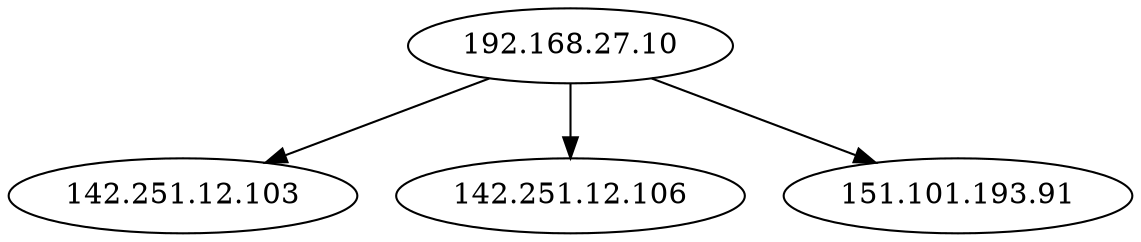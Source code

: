 digraph NWTraffic_update {
  "192.168.27.10" [degree=84, in_degree=0, out_degree=84, activity_score=1.00, total_connections=84];
  "142.251.12.103" [degree=4, in_degree=4, out_degree=0, activity_score=0.34, total_connections=4];
  "192.168.27.10" -> "142.251.12.103" [protocol_UNKNOWN=0.00,protocol_TCP=1.00,protocol_UDP=0.00,protocol_ICMP=0.00,timestamp_sin=0.79,timestamp_cos=-0.62,src_port_type=0.50,dst_port_type=0.00,conn_state_successful=1.00,conn_state_rejected_reset=0.00,conn_state_partial=0.00,conn_state_suspicious=0.00,conn_state_other=0.00,local_orig=1.00,local_resp=0.00,history_length=0.80,orig_bytes=0.71,resp_bytes=0.87,orig_pkts=0.35,resp_pkts=0.38,orig_ip_bytes=0.73,resp_ip_bytes=0.87,service_HTTP=0.00,service_FTP=0.00,service_SSH=0.00,service_DNS=0.00,service_UNKNOWN=1.00  ];
  "192.168.27.10" [degree=84, in_degree=0, out_degree=84, activity_score=1.00, total_connections=84];
  "142.251.12.106" [degree=4, in_degree=4, out_degree=0, activity_score=0.34, total_connections=4];
  "192.168.27.10" -> "142.251.12.106" [protocol_UNKNOWN=0.00,protocol_TCP=1.00,protocol_UDP=0.00,protocol_ICMP=0.00,timestamp_sin=0.79,timestamp_cos=-0.62,src_port_type=0.50,dst_port_type=0.00,conn_state_successful=1.00,conn_state_rejected_reset=0.00,conn_state_partial=0.00,conn_state_suspicious=0.00,conn_state_other=0.00,local_orig=1.00,local_resp=0.00,history_length=0.80,orig_bytes=0.61,resp_bytes=0.70,orig_pkts=0.31,resp_pkts=0.32,orig_ip_bytes=0.65,resp_ip_bytes=0.71,service_HTTP=0.00,service_FTP=0.00,service_SSH=0.00,service_DNS=0.00,service_UNKNOWN=1.00  ];
  "192.168.27.10" [degree=84, in_degree=0, out_degree=84, activity_score=1.00, total_connections=84];
  "151.101.193.91" [degree=3, in_degree=3, out_degree=0, activity_score=0.27, total_connections=3];
  "192.168.27.10" -> "151.101.193.91" [protocol_UNKNOWN=0.00,protocol_TCP=1.00,protocol_UDP=0.00,protocol_ICMP=0.00,timestamp_sin=0.78,timestamp_cos=-0.62,src_port_type=0.50,dst_port_type=0.00,conn_state_successful=1.00,conn_state_rejected_reset=0.00,conn_state_partial=0.00,conn_state_suspicious=0.00,conn_state_other=0.00,local_orig=1.00,local_resp=0.00,history_length=0.90,orig_bytes=0.56,resp_bytes=0.63,orig_pkts=0.21,resp_pkts=0.22,orig_ip_bytes=0.58,resp_ip_bytes=0.63,service_HTTP=0.00,service_FTP=0.00,service_SSH=0.00,service_DNS=0.00,service_UNKNOWN=1.00  ];
}
